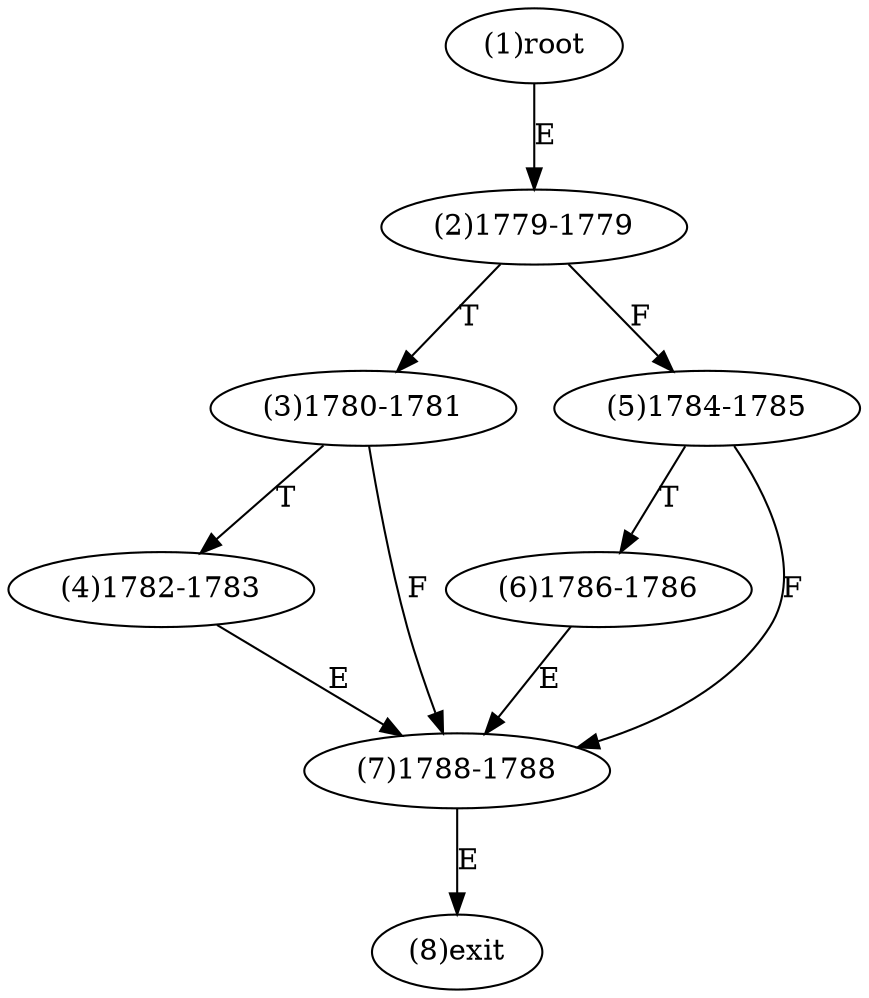 digraph "" { 
1[ label="(1)root"];
2[ label="(2)1779-1779"];
3[ label="(3)1780-1781"];
4[ label="(4)1782-1783"];
5[ label="(5)1784-1785"];
6[ label="(6)1786-1786"];
7[ label="(7)1788-1788"];
8[ label="(8)exit"];
1->2[ label="E"];
2->5[ label="F"];
2->3[ label="T"];
3->7[ label="F"];
3->4[ label="T"];
4->7[ label="E"];
5->7[ label="F"];
5->6[ label="T"];
6->7[ label="E"];
7->8[ label="E"];
}